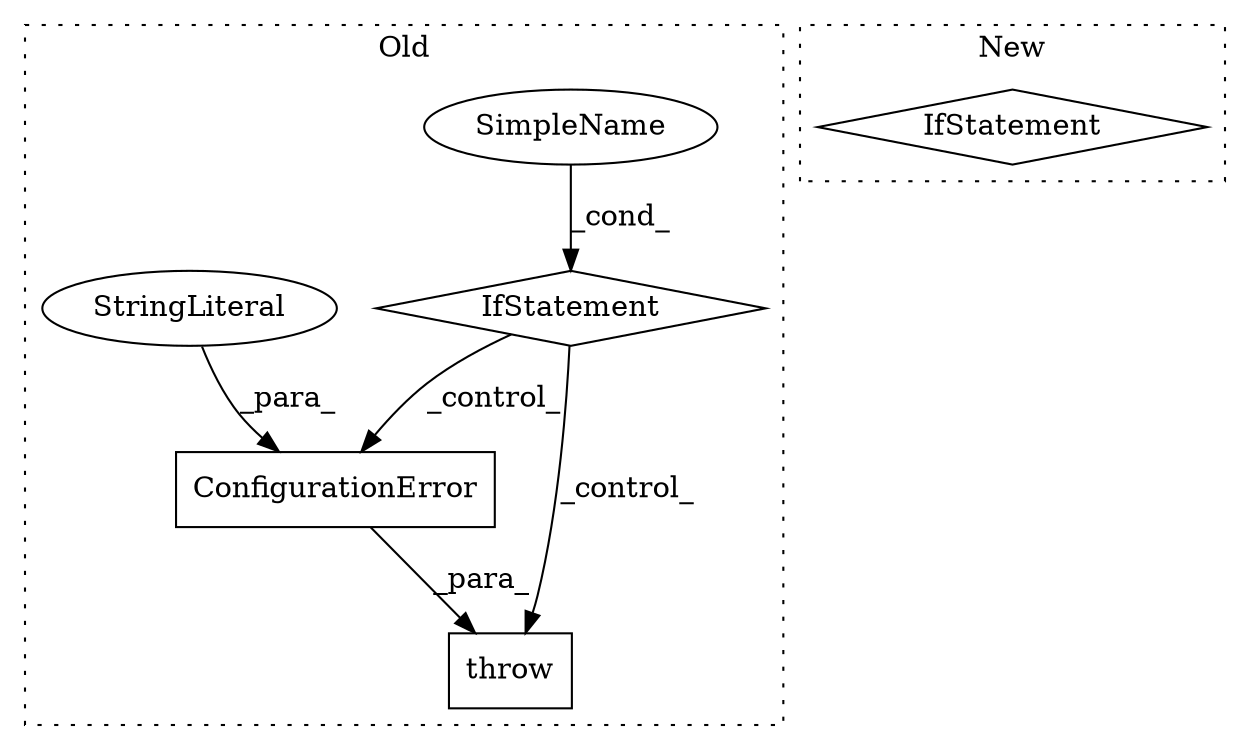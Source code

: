 digraph G {
subgraph cluster0 {
1 [label="ConfigurationError" a="32" s="1528,1633" l="19,1" shape="box"];
3 [label="SimpleName" a="42" s="" l="" shape="ellipse"];
4 [label="throw" a="53" s="1522" l="6" shape="box"];
5 [label="IfStatement" a="25" s="1468,1510" l="4,2" shape="diamond"];
6 [label="StringLiteral" a="45" s="1547" l="86" shape="ellipse"];
label = "Old";
style="dotted";
}
subgraph cluster1 {
2 [label="IfStatement" a="25" s="1327,1352" l="4,2" shape="diamond"];
label = "New";
style="dotted";
}
1 -> 4 [label="_para_"];
3 -> 5 [label="_cond_"];
5 -> 4 [label="_control_"];
5 -> 1 [label="_control_"];
6 -> 1 [label="_para_"];
}